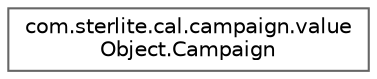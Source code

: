 digraph "Graphical Class Hierarchy"
{
 // LATEX_PDF_SIZE
  bgcolor="transparent";
  edge [fontname=Helvetica,fontsize=10,labelfontname=Helvetica,labelfontsize=10];
  node [fontname=Helvetica,fontsize=10,shape=box,height=0.2,width=0.4];
  rankdir="LR";
  Node0 [id="Node000000",label="com.sterlite.cal.campaign.value\lObject.Campaign",height=0.2,width=0.4,color="grey40", fillcolor="white", style="filled",URL="$classcom_1_1sterlite_1_1cal_1_1campaign_1_1value_object_1_1_campaign.html",tooltip=" "];
}

